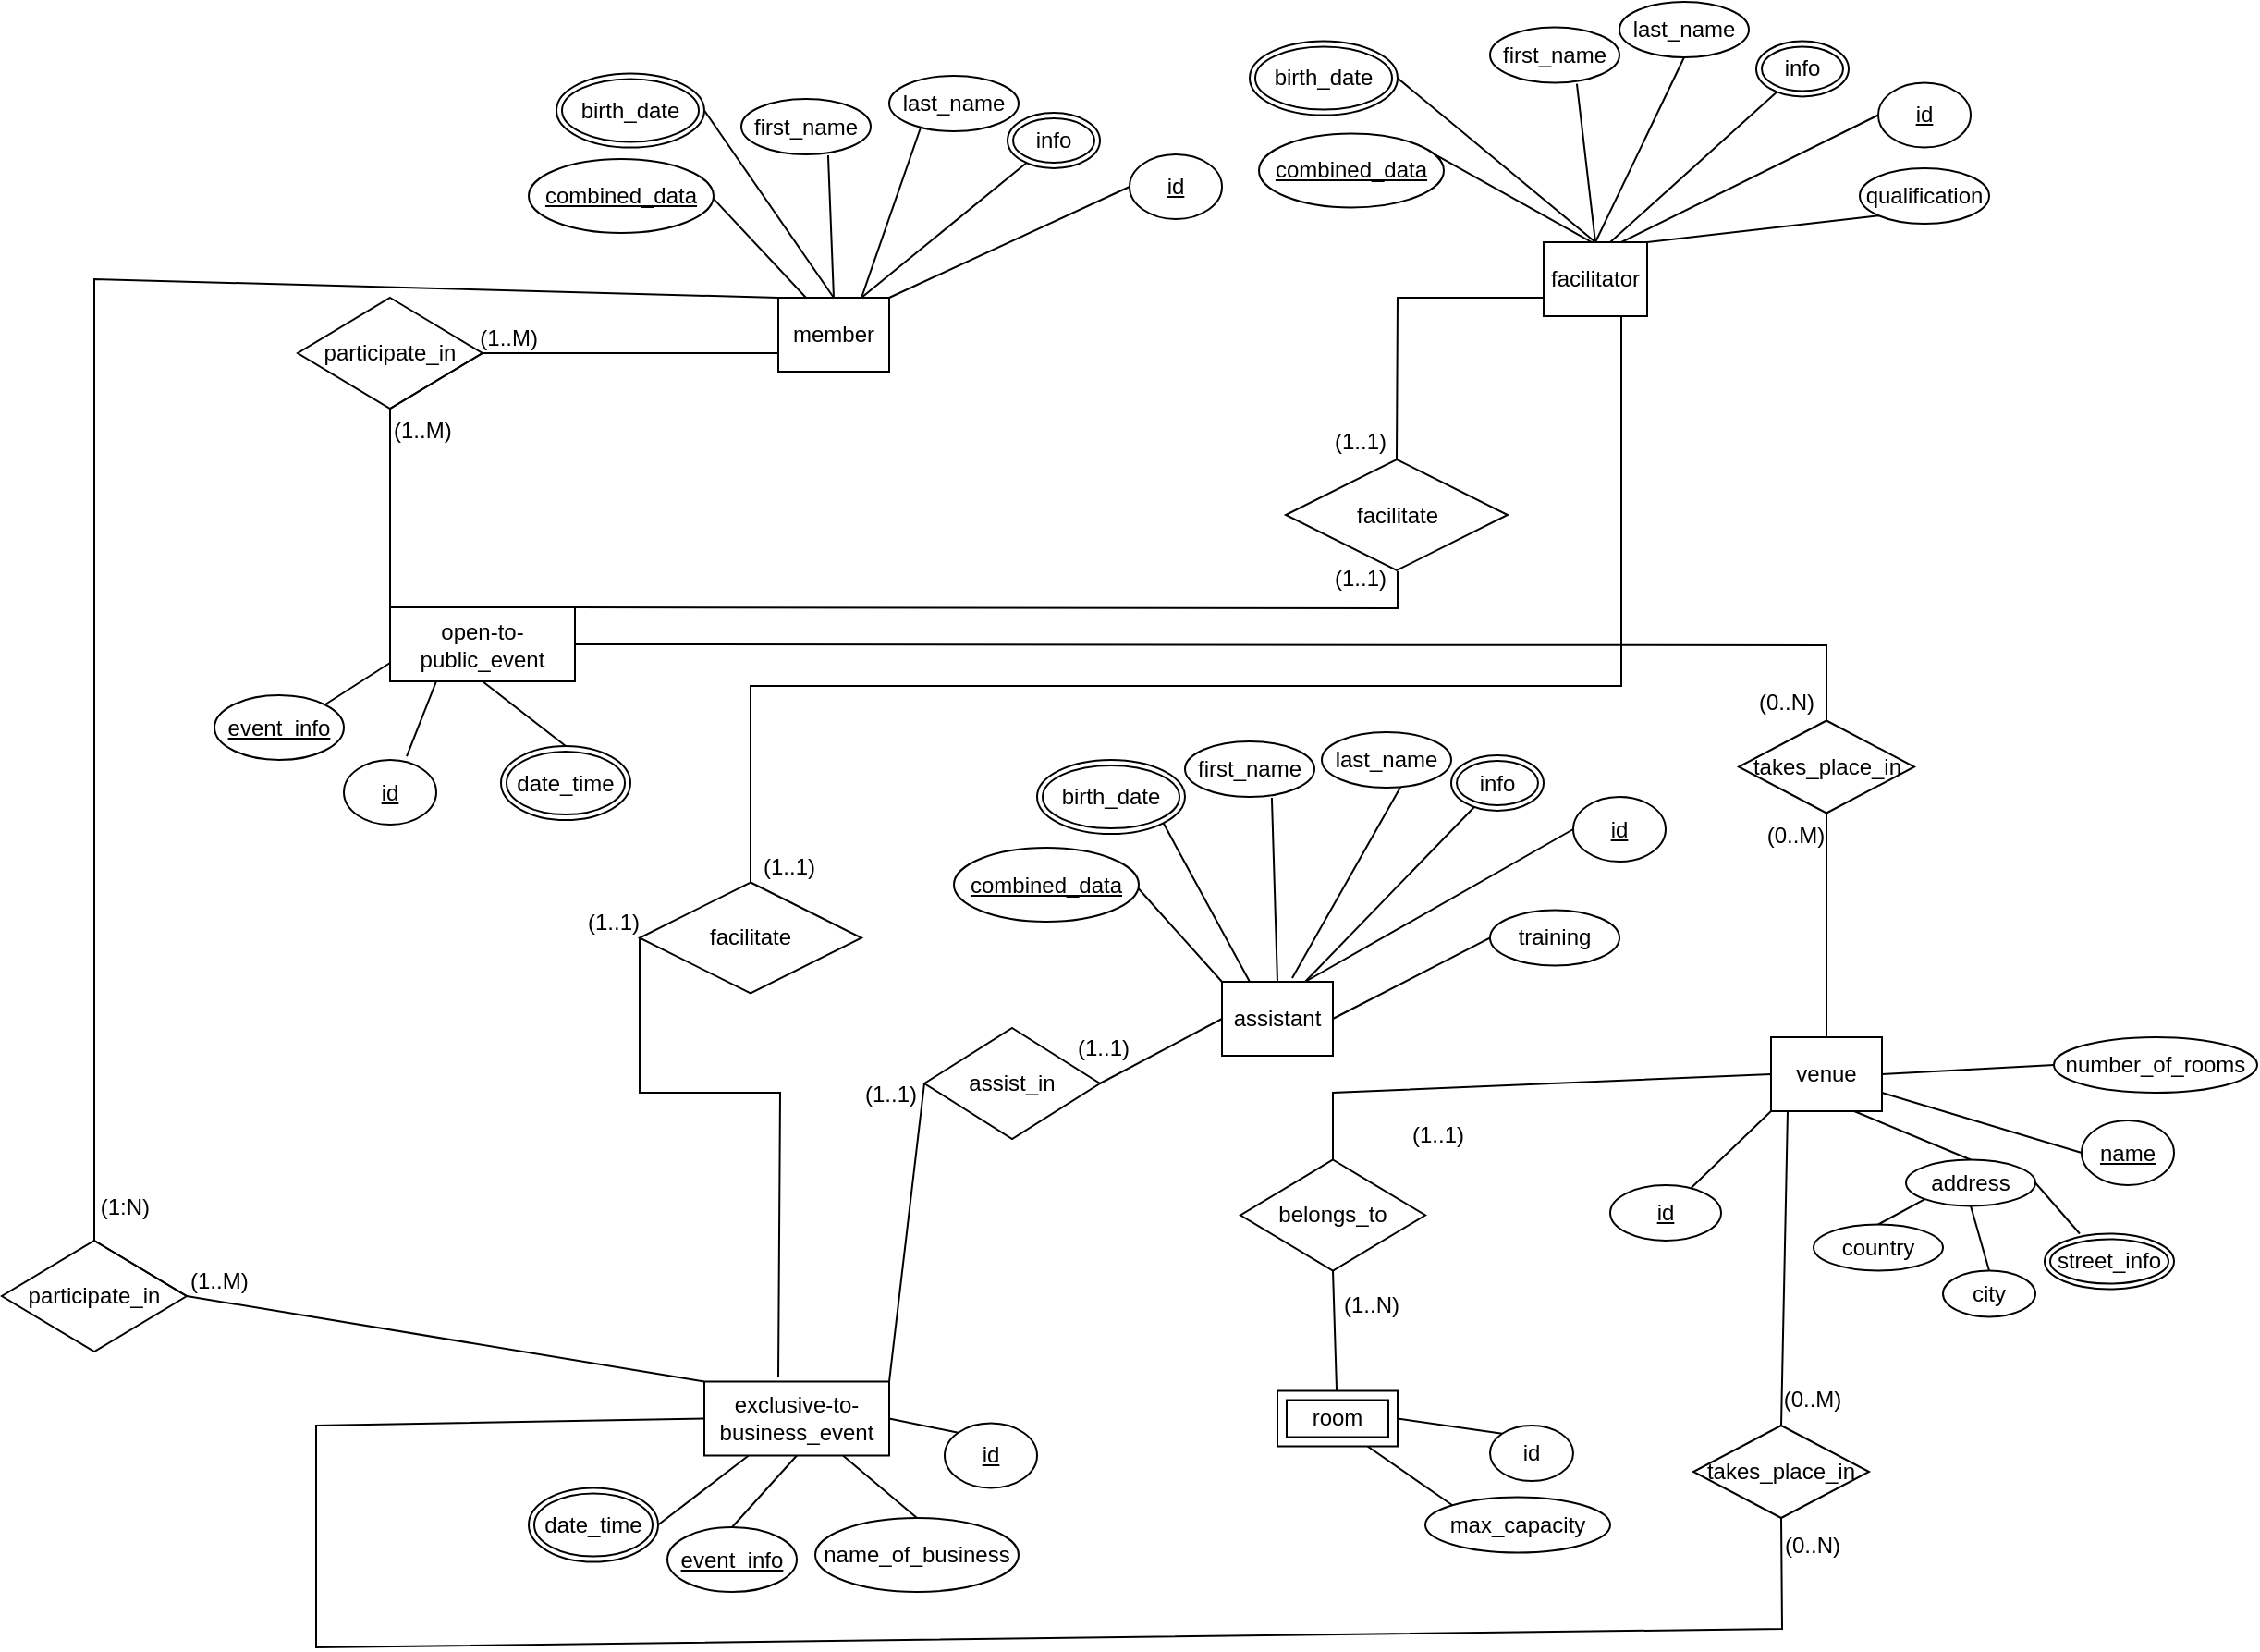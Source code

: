<mxfile version="12.7.9" type="device"><diagram id="C5RBs43oDa-KdzZeNtuy" name="Page-1"><mxGraphModel dx="1865" dy="575" grid="1" gridSize="10" guides="1" tooltips="1" connect="1" arrows="1" fold="1" page="1" pageScale="1" pageWidth="827" pageHeight="1169" math="0" shadow="0"><root><mxCell id="WIyWlLk6GJQsqaUBKTNV-0"/><mxCell id="WIyWlLk6GJQsqaUBKTNV-1" parent="WIyWlLk6GJQsqaUBKTNV-0"/><mxCell id="Q7v5BHjJCP1j2IBYjNhZ-86" value="assistant" style="rounded=0;whiteSpace=wrap;html=1;" parent="WIyWlLk6GJQsqaUBKTNV-1" vertex="1"><mxGeometry x="530" y="540" width="60" height="40" as="geometry"/></mxCell><mxCell id="Q7v5BHjJCP1j2IBYjNhZ-87" value="member" style="rounded=0;whiteSpace=wrap;html=1;" parent="WIyWlLk6GJQsqaUBKTNV-1" vertex="1"><mxGeometry x="290" y="170" width="60" height="40" as="geometry"/></mxCell><mxCell id="Q7v5BHjJCP1j2IBYjNhZ-91" value="facilitator" style="rounded=0;whiteSpace=wrap;html=1;" parent="WIyWlLk6GJQsqaUBKTNV-1" vertex="1"><mxGeometry x="704" y="140" width="56" height="40" as="geometry"/></mxCell><mxCell id="Q7v5BHjJCP1j2IBYjNhZ-94" value="first_name" style="ellipse;whiteSpace=wrap;html=1;" parent="WIyWlLk6GJQsqaUBKTNV-1" vertex="1"><mxGeometry x="270" y="62.5" width="70" height="30" as="geometry"/></mxCell><mxCell id="Q7v5BHjJCP1j2IBYjNhZ-95" value="last_name" style="ellipse;whiteSpace=wrap;html=1;" parent="WIyWlLk6GJQsqaUBKTNV-1" vertex="1"><mxGeometry x="350" y="50" width="70" height="30" as="geometry"/></mxCell><mxCell id="Q7v5BHjJCP1j2IBYjNhZ-96" value="" style="endArrow=none;html=1;exitX=0.671;exitY=1.017;exitDx=0;exitDy=0;exitPerimeter=0;entryX=0.5;entryY=0;entryDx=0;entryDy=0;" parent="WIyWlLk6GJQsqaUBKTNV-1" source="Q7v5BHjJCP1j2IBYjNhZ-94" target="Q7v5BHjJCP1j2IBYjNhZ-87" edge="1"><mxGeometry width="50" height="50" relative="1" as="geometry"><mxPoint x="460" y="30" as="sourcePoint"/><mxPoint x="320" y="160" as="targetPoint"/></mxGeometry></mxCell><mxCell id="Q7v5BHjJCP1j2IBYjNhZ-97" value="" style="endArrow=none;html=1;exitX=0.75;exitY=0;exitDx=0;exitDy=0;entryX=0.243;entryY=0.933;entryDx=0;entryDy=0;entryPerimeter=0;" parent="WIyWlLk6GJQsqaUBKTNV-1" source="Q7v5BHjJCP1j2IBYjNhZ-87" target="Q7v5BHjJCP1j2IBYjNhZ-95" edge="1"><mxGeometry width="50" height="50" relative="1" as="geometry"><mxPoint x="459" y="45" as="sourcePoint"/><mxPoint x="505" y="35" as="targetPoint"/></mxGeometry></mxCell><mxCell id="Q7v5BHjJCP1j2IBYjNhZ-98" value="" style="endArrow=none;html=1;exitX=0.75;exitY=0;exitDx=0;exitDy=0;" parent="WIyWlLk6GJQsqaUBKTNV-1" source="Q7v5BHjJCP1j2IBYjNhZ-87" target="Q7v5BHjJCP1j2IBYjNhZ-117" edge="1"><mxGeometry width="50" height="50" relative="1" as="geometry"><mxPoint x="459" y="60" as="sourcePoint"/><mxPoint x="537.322" y="84.393" as="targetPoint"/></mxGeometry></mxCell><mxCell id="Q7v5BHjJCP1j2IBYjNhZ-99" value="" style="endArrow=none;html=1;entryX=0;entryY=0.5;entryDx=0;entryDy=0;exitX=1;exitY=0;exitDx=0;exitDy=0;" parent="WIyWlLk6GJQsqaUBKTNV-1" source="Q7v5BHjJCP1j2IBYjNhZ-87" target="Q7v5BHjJCP1j2IBYjNhZ-115" edge="1"><mxGeometry width="50" height="50" relative="1" as="geometry"><mxPoint x="360" y="160" as="sourcePoint"/><mxPoint x="460" y="80" as="targetPoint"/><Array as="points"/></mxGeometry></mxCell><mxCell id="Q7v5BHjJCP1j2IBYjNhZ-100" value="" style="endArrow=none;html=1;exitX=0.25;exitY=0;exitDx=0;exitDy=0;entryX=1;entryY=0;entryDx=0;entryDy=0;" parent="WIyWlLk6GJQsqaUBKTNV-1" source="Q7v5BHjJCP1j2IBYjNhZ-87" target="Q7v5BHjJCP1j2IBYjNhZ-116" edge="1"><mxGeometry width="50" height="50" relative="1" as="geometry"><mxPoint x="406.5" y="60" as="sourcePoint"/><mxPoint x="320" y="86" as="targetPoint"/></mxGeometry></mxCell><mxCell id="Q7v5BHjJCP1j2IBYjNhZ-101" value="" style="endArrow=none;html=1;exitX=0.5;exitY=0;exitDx=0;exitDy=0;entryX=1;entryY=0.5;entryDx=0;entryDy=0;" parent="WIyWlLk6GJQsqaUBKTNV-1" source="Q7v5BHjJCP1j2IBYjNhZ-87" target="Q7v5BHjJCP1j2IBYjNhZ-149" edge="1"><mxGeometry width="50" height="50" relative="1" as="geometry"><mxPoint x="389" y="37.5" as="sourcePoint"/><mxPoint x="370" y="35" as="targetPoint"/></mxGeometry></mxCell><mxCell id="Q7v5BHjJCP1j2IBYjNhZ-102" value="qualification" style="ellipse;whiteSpace=wrap;html=1;" parent="WIyWlLk6GJQsqaUBKTNV-1" vertex="1"><mxGeometry x="875" y="100" width="70" height="30" as="geometry"/></mxCell><mxCell id="Q7v5BHjJCP1j2IBYjNhZ-103" value="" style="endArrow=none;html=1;exitX=0;exitY=1;exitDx=0;exitDy=0;entryX=1;entryY=0;entryDx=0;entryDy=0;" parent="WIyWlLk6GJQsqaUBKTNV-1" source="Q7v5BHjJCP1j2IBYjNhZ-102" target="Q7v5BHjJCP1j2IBYjNhZ-91" edge="1"><mxGeometry width="50" height="50" relative="1" as="geometry"><mxPoint x="580" y="240" as="sourcePoint"/><mxPoint x="534" y="210" as="targetPoint"/></mxGeometry></mxCell><mxCell id="Q7v5BHjJCP1j2IBYjNhZ-107" value="max_capacity" style="ellipse;whiteSpace=wrap;html=1;" parent="WIyWlLk6GJQsqaUBKTNV-1" vertex="1"><mxGeometry x="640" y="818.75" width="100" height="30" as="geometry"/></mxCell><mxCell id="Q7v5BHjJCP1j2IBYjNhZ-109" value="" style="endArrow=none;html=1;exitX=0;exitY=0;exitDx=0;exitDy=0;entryX=0.75;entryY=1;entryDx=0;entryDy=0;" parent="WIyWlLk6GJQsqaUBKTNV-1" source="Q7v5BHjJCP1j2IBYjNhZ-107" target="hY8jPEKzjwicTgiOp_6b-6" edge="1"><mxGeometry width="50" height="50" relative="1" as="geometry"><mxPoint x="676.75" y="744.36" as="sourcePoint"/><mxPoint x="615.5" y="781.25" as="targetPoint"/></mxGeometry></mxCell><mxCell id="Q7v5BHjJCP1j2IBYjNhZ-110" value="" style="endArrow=none;html=1;exitX=0;exitY=0;exitDx=0;exitDy=0;entryX=1;entryY=0.5;entryDx=0;entryDy=0;" parent="WIyWlLk6GJQsqaUBKTNV-1" source="hY8jPEKzjwicTgiOp_6b-1" target="hY8jPEKzjwicTgiOp_6b-6" edge="1"><mxGeometry width="50" height="50" relative="1" as="geometry"><mxPoint x="685" y="776.25" as="sourcePoint"/><mxPoint x="615.5" y="766.25" as="targetPoint"/></mxGeometry></mxCell><mxCell id="Q7v5BHjJCP1j2IBYjNhZ-111" value="number_of_rooms" style="ellipse;whiteSpace=wrap;html=1;" parent="WIyWlLk6GJQsqaUBKTNV-1" vertex="1"><mxGeometry x="980" y="570" width="110" height="30" as="geometry"/></mxCell><mxCell id="Q7v5BHjJCP1j2IBYjNhZ-112" value="" style="endArrow=none;html=1;exitX=1;exitY=0.5;exitDx=0;exitDy=0;" parent="WIyWlLk6GJQsqaUBKTNV-1" source="hY8jPEKzjwicTgiOp_6b-7" edge="1"><mxGeometry width="50" height="50" relative="1" as="geometry"><mxPoint x="890" y="595" as="sourcePoint"/><mxPoint x="980" y="585" as="targetPoint"/></mxGeometry></mxCell><mxCell id="Q7v5BHjJCP1j2IBYjNhZ-115" value="id" style="ellipse;whiteSpace=wrap;html=1;align=center;fontStyle=4;" parent="WIyWlLk6GJQsqaUBKTNV-1" vertex="1"><mxGeometry x="480" y="92.5" width="50" height="35" as="geometry"/></mxCell><mxCell id="Q7v5BHjJCP1j2IBYjNhZ-116" value="combined_data" style="ellipse;whiteSpace=wrap;html=1;align=center;fontStyle=4;" parent="WIyWlLk6GJQsqaUBKTNV-1" vertex="1"><mxGeometry x="155" y="95" width="100" height="40" as="geometry"/></mxCell><mxCell id="Q7v5BHjJCP1j2IBYjNhZ-117" value="info" style="ellipse;shape=doubleEllipse;margin=3;whiteSpace=wrap;html=1;align=center;" parent="WIyWlLk6GJQsqaUBKTNV-1" vertex="1"><mxGeometry x="414" y="70" width="50" height="30" as="geometry"/></mxCell><mxCell id="Q7v5BHjJCP1j2IBYjNhZ-119" value="address" style="ellipse;whiteSpace=wrap;html=1;align=center;" parent="WIyWlLk6GJQsqaUBKTNV-1" vertex="1"><mxGeometry x="900" y="636.25" width="70" height="25" as="geometry"/></mxCell><mxCell id="Q7v5BHjJCP1j2IBYjNhZ-120" value="" style="endArrow=none;html=1;entryX=0.5;entryY=0;entryDx=0;entryDy=0;exitX=0.75;exitY=1;exitDx=0;exitDy=0;" parent="WIyWlLk6GJQsqaUBKTNV-1" source="hY8jPEKzjwicTgiOp_6b-7" target="Q7v5BHjJCP1j2IBYjNhZ-119" edge="1"><mxGeometry width="50" height="50" relative="1" as="geometry"><mxPoint x="850" y="617" as="sourcePoint"/><mxPoint x="788.891" y="650.643" as="targetPoint"/></mxGeometry></mxCell><mxCell id="Q7v5BHjJCP1j2IBYjNhZ-121" value="city" style="ellipse;whiteSpace=wrap;html=1;align=center;" parent="WIyWlLk6GJQsqaUBKTNV-1" vertex="1"><mxGeometry x="920" y="696.25" width="50" height="25" as="geometry"/></mxCell><mxCell id="Q7v5BHjJCP1j2IBYjNhZ-122" value="country" style="ellipse;whiteSpace=wrap;html=1;align=center;" parent="WIyWlLk6GJQsqaUBKTNV-1" vertex="1"><mxGeometry x="850" y="671.25" width="70" height="25" as="geometry"/></mxCell><mxCell id="Q7v5BHjJCP1j2IBYjNhZ-123" value="street_info" style="ellipse;shape=doubleEllipse;margin=3;whiteSpace=wrap;html=1;align=center;" parent="WIyWlLk6GJQsqaUBKTNV-1" vertex="1"><mxGeometry x="975" y="676.25" width="70" height="30" as="geometry"/></mxCell><mxCell id="Q7v5BHjJCP1j2IBYjNhZ-124" value="" style="endArrow=none;html=1;entryX=0.5;entryY=0;entryDx=0;entryDy=0;exitX=0;exitY=1;exitDx=0;exitDy=0;" parent="WIyWlLk6GJQsqaUBKTNV-1" source="Q7v5BHjJCP1j2IBYjNhZ-119" target="Q7v5BHjJCP1j2IBYjNhZ-122" edge="1"><mxGeometry width="50" height="50" relative="1" as="geometry"><mxPoint x="940" y="618.25" as="sourcePoint"/><mxPoint x="945" y="646.25" as="targetPoint"/></mxGeometry></mxCell><mxCell id="Q7v5BHjJCP1j2IBYjNhZ-125" value="" style="endArrow=none;html=1;entryX=0.5;entryY=1;entryDx=0;entryDy=0;exitX=0.5;exitY=0;exitDx=0;exitDy=0;" parent="WIyWlLk6GJQsqaUBKTNV-1" source="Q7v5BHjJCP1j2IBYjNhZ-121" target="Q7v5BHjJCP1j2IBYjNhZ-119" edge="1"><mxGeometry width="50" height="50" relative="1" as="geometry"><mxPoint x="950" y="628.25" as="sourcePoint"/><mxPoint x="955" y="656.25" as="targetPoint"/></mxGeometry></mxCell><mxCell id="Q7v5BHjJCP1j2IBYjNhZ-126" value="" style="endArrow=none;html=1;entryX=0.271;entryY=0;entryDx=0;entryDy=0;exitX=1;exitY=0.5;exitDx=0;exitDy=0;entryPerimeter=0;" parent="WIyWlLk6GJQsqaUBKTNV-1" source="Q7v5BHjJCP1j2IBYjNhZ-119" target="Q7v5BHjJCP1j2IBYjNhZ-123" edge="1"><mxGeometry width="50" height="50" relative="1" as="geometry"><mxPoint x="960" y="638.25" as="sourcePoint"/><mxPoint x="965" y="666.25" as="targetPoint"/></mxGeometry></mxCell><mxCell id="Q7v5BHjJCP1j2IBYjNhZ-127" value="facilitate" style="shape=rhombus;perimeter=rhombusPerimeter;whiteSpace=wrap;html=1;align=center;" parent="WIyWlLk6GJQsqaUBKTNV-1" vertex="1"><mxGeometry x="564.5" y="257.5" width="120" height="60" as="geometry"/></mxCell><mxCell id="Q7v5BHjJCP1j2IBYjNhZ-128" value="participate_in" style="shape=rhombus;perimeter=rhombusPerimeter;whiteSpace=wrap;html=1;align=center;" parent="WIyWlLk6GJQsqaUBKTNV-1" vertex="1"><mxGeometry x="30" y="170" width="100" height="60" as="geometry"/></mxCell><mxCell id="Q7v5BHjJCP1j2IBYjNhZ-129" value="belongs_to" style="shape=rhombus;perimeter=rhombusPerimeter;whiteSpace=wrap;html=1;align=center;" parent="WIyWlLk6GJQsqaUBKTNV-1" vertex="1"><mxGeometry x="540" y="636.25" width="100" height="60" as="geometry"/></mxCell><mxCell id="Q7v5BHjJCP1j2IBYjNhZ-130" value="assist_in" style="shape=rhombus;perimeter=rhombusPerimeter;whiteSpace=wrap;html=1;align=center;" parent="WIyWlLk6GJQsqaUBKTNV-1" vertex="1"><mxGeometry x="369" y="565" width="95" height="60" as="geometry"/></mxCell><mxCell id="Q7v5BHjJCP1j2IBYjNhZ-131" value="&lt;span lang=&quot;EN-GB&quot;&gt;exclusive-to-business_event &lt;/span&gt;" style="whiteSpace=wrap;html=1;align=center;" parent="WIyWlLk6GJQsqaUBKTNV-1" vertex="1"><mxGeometry x="250" y="756.25" width="100" height="40" as="geometry"/></mxCell><mxCell id="Q7v5BHjJCP1j2IBYjNhZ-132" value="&lt;span lang=&quot;EN-GB&quot;&gt;open-to-public&lt;/span&gt;_event" style="whiteSpace=wrap;html=1;align=center;" parent="WIyWlLk6GJQsqaUBKTNV-1" vertex="1"><mxGeometry x="80" y="337.5" width="100" height="40" as="geometry"/></mxCell><mxCell id="Q7v5BHjJCP1j2IBYjNhZ-145" value="name_of_business" style="ellipse;whiteSpace=wrap;html=1;align=center;" parent="WIyWlLk6GJQsqaUBKTNV-1" vertex="1"><mxGeometry x="310" y="830" width="110" height="40" as="geometry"/></mxCell><mxCell id="Q7v5BHjJCP1j2IBYjNhZ-146" value="" style="endArrow=none;html=1;exitX=0.75;exitY=1;exitDx=0;exitDy=0;entryX=0.5;entryY=0;entryDx=0;entryDy=0;" parent="WIyWlLk6GJQsqaUBKTNV-1" source="Q7v5BHjJCP1j2IBYjNhZ-131" target="Q7v5BHjJCP1j2IBYjNhZ-145" edge="1"><mxGeometry width="50" height="50" relative="1" as="geometry"><mxPoint x="205" y="380" as="sourcePoint"/><mxPoint x="302.932" y="362.806" as="targetPoint"/></mxGeometry></mxCell><mxCell id="Q7v5BHjJCP1j2IBYjNhZ-149" value="birth_date" style="ellipse;shape=doubleEllipse;margin=3;whiteSpace=wrap;html=1;align=center;" parent="WIyWlLk6GJQsqaUBKTNV-1" vertex="1"><mxGeometry x="170" y="48.75" width="80" height="40" as="geometry"/></mxCell><mxCell id="Q7v5BHjJCP1j2IBYjNhZ-153" value="takes_place_in" style="shape=rhombus;perimeter=rhombusPerimeter;whiteSpace=wrap;html=1;align=center;" parent="WIyWlLk6GJQsqaUBKTNV-1" vertex="1"><mxGeometry x="809.5" y="398.75" width="95" height="50" as="geometry"/></mxCell><mxCell id="Q7v5BHjJCP1j2IBYjNhZ-166" value="" style="endArrow=none;html=1;rounded=0;exitX=0;exitY=0;exitDx=0;exitDy=0;entryX=0;entryY=0.75;entryDx=0;entryDy=0;" parent="WIyWlLk6GJQsqaUBKTNV-1" source="Q7v5BHjJCP1j2IBYjNhZ-132" target="Q7v5BHjJCP1j2IBYjNhZ-87" edge="1"><mxGeometry relative="1" as="geometry"><mxPoint x="220" y="230" as="sourcePoint"/><mxPoint x="490" y="220" as="targetPoint"/><Array as="points"><mxPoint x="80" y="230"/><mxPoint x="130" y="200"/></Array></mxGeometry></mxCell><mxCell id="Q7v5BHjJCP1j2IBYjNhZ-167" value="(1..M)" style="resizable=0;html=1;align=left;verticalAlign=bottom;" parent="Q7v5BHjJCP1j2IBYjNhZ-166" connectable="0" vertex="1"><mxGeometry x="-1" relative="1" as="geometry"><mxPoint y="-87.5" as="offset"/></mxGeometry></mxCell><mxCell id="Q7v5BHjJCP1j2IBYjNhZ-168" value="(1..M)" style="resizable=0;html=1;align=right;verticalAlign=bottom;" parent="Q7v5BHjJCP1j2IBYjNhZ-166" connectable="0" vertex="1"><mxGeometry x="1" relative="1" as="geometry"><mxPoint x="-130.19" as="offset"/></mxGeometry></mxCell><mxCell id="Q7v5BHjJCP1j2IBYjNhZ-169" value="first_name" style="ellipse;whiteSpace=wrap;html=1;" parent="WIyWlLk6GJQsqaUBKTNV-1" vertex="1"><mxGeometry x="675" y="23.75" width="70" height="30" as="geometry"/></mxCell><mxCell id="Q7v5BHjJCP1j2IBYjNhZ-170" value="" style="endArrow=none;html=1;exitX=0.671;exitY=1.017;exitDx=0;exitDy=0;exitPerimeter=0;entryX=0.5;entryY=0;entryDx=0;entryDy=0;" parent="WIyWlLk6GJQsqaUBKTNV-1" source="Q7v5BHjJCP1j2IBYjNhZ-169" target="Q7v5BHjJCP1j2IBYjNhZ-91" edge="1"><mxGeometry width="50" height="50" relative="1" as="geometry"><mxPoint x="865" y="-8.75" as="sourcePoint"/><mxPoint x="725" y="131.25" as="targetPoint"/></mxGeometry></mxCell><mxCell id="Q7v5BHjJCP1j2IBYjNhZ-171" value="" style="endArrow=none;html=1;entryX=0.5;entryY=1;entryDx=0;entryDy=0;" parent="WIyWlLk6GJQsqaUBKTNV-1" target="Q7v5BHjJCP1j2IBYjNhZ-180" edge="1"><mxGeometry width="50" height="50" relative="1" as="geometry"><mxPoint x="732" y="140" as="sourcePoint"/><mxPoint x="772.01" y="39.24" as="targetPoint"/></mxGeometry></mxCell><mxCell id="Q7v5BHjJCP1j2IBYjNhZ-172" value="" style="endArrow=none;html=1;" parent="WIyWlLk6GJQsqaUBKTNV-1" target="Q7v5BHjJCP1j2IBYjNhZ-178" edge="1"><mxGeometry width="50" height="50" relative="1" as="geometry"><mxPoint x="740" y="140" as="sourcePoint"/><mxPoint x="942.322" y="45.643" as="targetPoint"/></mxGeometry></mxCell><mxCell id="Q7v5BHjJCP1j2IBYjNhZ-173" value="" style="endArrow=none;html=1;entryX=0;entryY=0.5;entryDx=0;entryDy=0;exitX=0.75;exitY=0;exitDx=0;exitDy=0;" parent="WIyWlLk6GJQsqaUBKTNV-1" source="Q7v5BHjJCP1j2IBYjNhZ-91" target="Q7v5BHjJCP1j2IBYjNhZ-176" edge="1"><mxGeometry width="50" height="50" relative="1" as="geometry"><mxPoint x="755" y="131.25" as="sourcePoint"/><mxPoint x="865" y="41.25" as="targetPoint"/><Array as="points"/></mxGeometry></mxCell><mxCell id="Q7v5BHjJCP1j2IBYjNhZ-174" value="" style="endArrow=none;html=1;entryX=1;entryY=0;entryDx=0;entryDy=0;" parent="WIyWlLk6GJQsqaUBKTNV-1" target="Q7v5BHjJCP1j2IBYjNhZ-177" edge="1"><mxGeometry width="50" height="50" relative="1" as="geometry"><mxPoint x="730" y="140" as="sourcePoint"/><mxPoint x="725" y="47.25" as="targetPoint"/></mxGeometry></mxCell><mxCell id="Q7v5BHjJCP1j2IBYjNhZ-175" value="" style="endArrow=none;html=1;entryX=1;entryY=0.5;entryDx=0;entryDy=0;exitX=0.5;exitY=0;exitDx=0;exitDy=0;" parent="WIyWlLk6GJQsqaUBKTNV-1" source="Q7v5BHjJCP1j2IBYjNhZ-91" target="Q7v5BHjJCP1j2IBYjNhZ-179" edge="1"><mxGeometry width="50" height="50" relative="1" as="geometry"><mxPoint x="725" y="130" as="sourcePoint"/><mxPoint x="775" y="-3.75" as="targetPoint"/></mxGeometry></mxCell><mxCell id="Q7v5BHjJCP1j2IBYjNhZ-176" value="id" style="ellipse;whiteSpace=wrap;html=1;align=center;fontStyle=4;" parent="WIyWlLk6GJQsqaUBKTNV-1" vertex="1"><mxGeometry x="885" y="53.75" width="50" height="35" as="geometry"/></mxCell><mxCell id="Q7v5BHjJCP1j2IBYjNhZ-177" value="combined_data" style="ellipse;whiteSpace=wrap;html=1;align=center;fontStyle=4;" parent="WIyWlLk6GJQsqaUBKTNV-1" vertex="1"><mxGeometry x="550" y="81.25" width="100" height="40" as="geometry"/></mxCell><mxCell id="Q7v5BHjJCP1j2IBYjNhZ-178" value="info" style="ellipse;shape=doubleEllipse;margin=3;whiteSpace=wrap;html=1;align=center;" parent="WIyWlLk6GJQsqaUBKTNV-1" vertex="1"><mxGeometry x="819" y="31.25" width="50" height="30" as="geometry"/></mxCell><mxCell id="Q7v5BHjJCP1j2IBYjNhZ-179" value="birth_date" style="ellipse;shape=doubleEllipse;margin=3;whiteSpace=wrap;html=1;align=center;" parent="WIyWlLk6GJQsqaUBKTNV-1" vertex="1"><mxGeometry x="545" y="31.25" width="80" height="40" as="geometry"/></mxCell><mxCell id="Q7v5BHjJCP1j2IBYjNhZ-180" value="last_name" style="ellipse;whiteSpace=wrap;html=1;" parent="WIyWlLk6GJQsqaUBKTNV-1" vertex="1"><mxGeometry x="745" y="10" width="70" height="30" as="geometry"/></mxCell><mxCell id="Q7v5BHjJCP1j2IBYjNhZ-183" value="" style="endArrow=none;html=1;rounded=0;entryX=1;entryY=0.5;entryDx=0;entryDy=0;exitX=0;exitY=0.5;exitDx=0;exitDy=0;" parent="WIyWlLk6GJQsqaUBKTNV-1" source="Q7v5BHjJCP1j2IBYjNhZ-86" target="Q7v5BHjJCP1j2IBYjNhZ-130" edge="1"><mxGeometry relative="1" as="geometry"><mxPoint x="470" y="540" as="sourcePoint"/><mxPoint x="490" y="440" as="targetPoint"/></mxGeometry></mxCell><mxCell id="Q7v5BHjJCP1j2IBYjNhZ-184" value="(1..1)" style="resizable=0;html=1;align=right;verticalAlign=bottom;" parent="Q7v5BHjJCP1j2IBYjNhZ-183" connectable="0" vertex="1"><mxGeometry x="1" relative="1" as="geometry"><mxPoint x="16.26" y="-10.14" as="offset"/></mxGeometry></mxCell><mxCell id="Q7v5BHjJCP1j2IBYjNhZ-185" value="" style="endArrow=none;html=1;rounded=0;entryX=0;entryY=0.5;entryDx=0;entryDy=0;exitX=1;exitY=0;exitDx=0;exitDy=0;" parent="WIyWlLk6GJQsqaUBKTNV-1" source="Q7v5BHjJCP1j2IBYjNhZ-131" target="Q7v5BHjJCP1j2IBYjNhZ-130" edge="1"><mxGeometry relative="1" as="geometry"><mxPoint x="350" y="750" as="sourcePoint"/><mxPoint x="414" y="625" as="targetPoint"/></mxGeometry></mxCell><mxCell id="Q7v5BHjJCP1j2IBYjNhZ-186" value="(1..1)" style="resizable=0;html=1;align=right;verticalAlign=bottom;" parent="Q7v5BHjJCP1j2IBYjNhZ-185" connectable="0" vertex="1"><mxGeometry x="1" relative="1" as="geometry"><mxPoint x="-3.96" y="14.64" as="offset"/></mxGeometry></mxCell><mxCell id="Q7v5BHjJCP1j2IBYjNhZ-188" value="" style="endArrow=none;html=1;rounded=0;exitX=1;exitY=0;exitDx=0;exitDy=0;" parent="WIyWlLk6GJQsqaUBKTNV-1" source="Q7v5BHjJCP1j2IBYjNhZ-132" edge="1"><mxGeometry relative="1" as="geometry"><mxPoint x="180" y="335" as="sourcePoint"/><mxPoint x="625" y="318" as="targetPoint"/><Array as="points"><mxPoint x="625" y="338"/></Array></mxGeometry></mxCell><mxCell id="Q7v5BHjJCP1j2IBYjNhZ-189" value="(1..1)" style="resizable=0;html=1;align=right;verticalAlign=bottom;" parent="Q7v5BHjJCP1j2IBYjNhZ-188" connectable="0" vertex="1"><mxGeometry x="1" relative="1" as="geometry"><mxPoint x="-6" y="12" as="offset"/></mxGeometry></mxCell><mxCell id="Q7v5BHjJCP1j2IBYjNhZ-190" value="" style="endArrow=none;html=1;rounded=0;exitX=0;exitY=0.75;exitDx=0;exitDy=0;entryX=0.5;entryY=0;entryDx=0;entryDy=0;" parent="WIyWlLk6GJQsqaUBKTNV-1" source="Q7v5BHjJCP1j2IBYjNhZ-91" target="Q7v5BHjJCP1j2IBYjNhZ-127" edge="1"><mxGeometry relative="1" as="geometry"><mxPoint x="732" y="330" as="sourcePoint"/><mxPoint x="640" y="250" as="targetPoint"/><Array as="points"><mxPoint x="625" y="170"/></Array></mxGeometry></mxCell><mxCell id="Q7v5BHjJCP1j2IBYjNhZ-191" value="(1..1)" style="resizable=0;html=1;align=right;verticalAlign=bottom;" parent="Q7v5BHjJCP1j2IBYjNhZ-190" connectable="0" vertex="1"><mxGeometry x="1" relative="1" as="geometry"><mxPoint x="-5.5" y="-0.5" as="offset"/></mxGeometry></mxCell><mxCell id="Q7v5BHjJCP1j2IBYjNhZ-201" value="first_name" style="ellipse;whiteSpace=wrap;html=1;" parent="WIyWlLk6GJQsqaUBKTNV-1" vertex="1"><mxGeometry x="510" y="410" width="70" height="30" as="geometry"/></mxCell><mxCell id="Q7v5BHjJCP1j2IBYjNhZ-202" value="" style="endArrow=none;html=1;exitX=0.671;exitY=1.017;exitDx=0;exitDy=0;exitPerimeter=0;entryX=0.5;entryY=0;entryDx=0;entryDy=0;" parent="WIyWlLk6GJQsqaUBKTNV-1" source="Q7v5BHjJCP1j2IBYjNhZ-201" target="Q7v5BHjJCP1j2IBYjNhZ-86" edge="1"><mxGeometry width="50" height="50" relative="1" as="geometry"><mxPoint x="700" y="377.5" as="sourcePoint"/><mxPoint x="567" y="526.25" as="targetPoint"/></mxGeometry></mxCell><mxCell id="Q7v5BHjJCP1j2IBYjNhZ-203" value="" style="endArrow=none;html=1;entryX=0.614;entryY=0.967;entryDx=0;entryDy=0;entryPerimeter=0;exitX=0.633;exitY=-0.05;exitDx=0;exitDy=0;exitPerimeter=0;" parent="WIyWlLk6GJQsqaUBKTNV-1" source="Q7v5BHjJCP1j2IBYjNhZ-86" target="Q7v5BHjJCP1j2IBYjNhZ-212" edge="1"><mxGeometry width="50" height="50" relative="1" as="geometry"><mxPoint x="567" y="526.25" as="sourcePoint"/><mxPoint x="615" y="426.25" as="targetPoint"/></mxGeometry></mxCell><mxCell id="Q7v5BHjJCP1j2IBYjNhZ-204" value="" style="endArrow=none;html=1;exitX=0.75;exitY=0;exitDx=0;exitDy=0;" parent="WIyWlLk6GJQsqaUBKTNV-1" source="Q7v5BHjJCP1j2IBYjNhZ-86" target="Q7v5BHjJCP1j2IBYjNhZ-210" edge="1"><mxGeometry width="50" height="50" relative="1" as="geometry"><mxPoint x="575" y="526.25" as="sourcePoint"/><mxPoint x="777.322" y="431.893" as="targetPoint"/></mxGeometry></mxCell><mxCell id="Q7v5BHjJCP1j2IBYjNhZ-205" value="" style="endArrow=none;html=1;entryX=0;entryY=0.5;entryDx=0;entryDy=0;exitX=0.75;exitY=0;exitDx=0;exitDy=0;" parent="WIyWlLk6GJQsqaUBKTNV-1" source="Q7v5BHjJCP1j2IBYjNhZ-86" target="Q7v5BHjJCP1j2IBYjNhZ-208" edge="1"><mxGeometry width="50" height="50" relative="1" as="geometry"><mxPoint x="581" y="526.25" as="sourcePoint"/><mxPoint x="700" y="427.5" as="targetPoint"/><Array as="points"/></mxGeometry></mxCell><mxCell id="Q7v5BHjJCP1j2IBYjNhZ-206" value="" style="endArrow=none;html=1;entryX=1;entryY=0;entryDx=0;entryDy=0;exitX=0;exitY=0;exitDx=0;exitDy=0;" parent="WIyWlLk6GJQsqaUBKTNV-1" source="Q7v5BHjJCP1j2IBYjNhZ-86" target="Q7v5BHjJCP1j2IBYjNhZ-209" edge="1"><mxGeometry width="50" height="50" relative="1" as="geometry"><mxPoint x="565" y="526.25" as="sourcePoint"/><mxPoint x="560" y="433.5" as="targetPoint"/></mxGeometry></mxCell><mxCell id="Q7v5BHjJCP1j2IBYjNhZ-207" value="" style="endArrow=none;html=1;entryX=1;entryY=1;entryDx=0;entryDy=0;exitX=0.25;exitY=0;exitDx=0;exitDy=0;" parent="WIyWlLk6GJQsqaUBKTNV-1" source="Q7v5BHjJCP1j2IBYjNhZ-86" target="Q7v5BHjJCP1j2IBYjNhZ-211" edge="1"><mxGeometry width="50" height="50" relative="1" as="geometry"><mxPoint x="567" y="526.25" as="sourcePoint"/><mxPoint x="460" y="437.5" as="targetPoint"/></mxGeometry></mxCell><mxCell id="Q7v5BHjJCP1j2IBYjNhZ-208" value="id" style="ellipse;whiteSpace=wrap;html=1;align=center;fontStyle=4;" parent="WIyWlLk6GJQsqaUBKTNV-1" vertex="1"><mxGeometry x="720" y="440" width="50" height="35" as="geometry"/></mxCell><mxCell id="Q7v5BHjJCP1j2IBYjNhZ-209" value="combined_data" style="ellipse;whiteSpace=wrap;html=1;align=center;fontStyle=4;" parent="WIyWlLk6GJQsqaUBKTNV-1" vertex="1"><mxGeometry x="385" y="467.5" width="100" height="40" as="geometry"/></mxCell><mxCell id="Q7v5BHjJCP1j2IBYjNhZ-210" value="info" style="ellipse;shape=doubleEllipse;margin=3;whiteSpace=wrap;html=1;align=center;" parent="WIyWlLk6GJQsqaUBKTNV-1" vertex="1"><mxGeometry x="654" y="417.5" width="50" height="30" as="geometry"/></mxCell><mxCell id="Q7v5BHjJCP1j2IBYjNhZ-211" value="birth_date" style="ellipse;shape=doubleEllipse;margin=3;whiteSpace=wrap;html=1;align=center;" parent="WIyWlLk6GJQsqaUBKTNV-1" vertex="1"><mxGeometry x="430" y="420" width="80" height="40" as="geometry"/></mxCell><mxCell id="Q7v5BHjJCP1j2IBYjNhZ-212" value="last_name" style="ellipse;whiteSpace=wrap;html=1;" parent="WIyWlLk6GJQsqaUBKTNV-1" vertex="1"><mxGeometry x="584" y="405" width="70" height="30" as="geometry"/></mxCell><mxCell id="Q7v5BHjJCP1j2IBYjNhZ-220" value="" style="endArrow=none;html=1;rounded=0;entryX=0;entryY=0.5;entryDx=0;entryDy=0;exitX=0.5;exitY=0;exitDx=0;exitDy=0;" parent="WIyWlLk6GJQsqaUBKTNV-1" source="Q7v5BHjJCP1j2IBYjNhZ-129" target="hY8jPEKzjwicTgiOp_6b-7" edge="1"><mxGeometry relative="1" as="geometry"><mxPoint x="450" y="620" as="sourcePoint"/><mxPoint x="790" y="595" as="targetPoint"/><Array as="points"><mxPoint x="590" y="600"/></Array></mxGeometry></mxCell><mxCell id="Q7v5BHjJCP1j2IBYjNhZ-221" value="(1..1)" style="resizable=0;html=1;align=right;verticalAlign=bottom;" parent="Q7v5BHjJCP1j2IBYjNhZ-220" connectable="0" vertex="1"><mxGeometry x="1" relative="1" as="geometry"><mxPoint x="-165.19" y="41.24" as="offset"/></mxGeometry></mxCell><mxCell id="Q7v5BHjJCP1j2IBYjNhZ-222" value="" style="endArrow=none;html=1;rounded=0;exitX=0.5;exitY=1;exitDx=0;exitDy=0;" parent="WIyWlLk6GJQsqaUBKTNV-1" source="Q7v5BHjJCP1j2IBYjNhZ-129" target="hY8jPEKzjwicTgiOp_6b-6" edge="1"><mxGeometry relative="1" as="geometry"><mxPoint x="450" y="620" as="sourcePoint"/><mxPoint x="590" y="758.75" as="targetPoint"/></mxGeometry></mxCell><mxCell id="Q7v5BHjJCP1j2IBYjNhZ-223" value="(1..N)" style="resizable=0;html=1;align=right;verticalAlign=bottom;" parent="Q7v5BHjJCP1j2IBYjNhZ-222" connectable="0" vertex="1"><mxGeometry x="1" relative="1" as="geometry"><mxPoint x="34.5" y="-38" as="offset"/></mxGeometry></mxCell><mxCell id="Q7v5BHjJCP1j2IBYjNhZ-225" value="id" style="ellipse;whiteSpace=wrap;html=1;align=center;fontStyle=4;" parent="WIyWlLk6GJQsqaUBKTNV-1" vertex="1"><mxGeometry x="55" y="420" width="50" height="35" as="geometry"/></mxCell><mxCell id="Q7v5BHjJCP1j2IBYjNhZ-226" value="date_time" style="ellipse;shape=doubleEllipse;margin=3;whiteSpace=wrap;html=1;align=center;" parent="WIyWlLk6GJQsqaUBKTNV-1" vertex="1"><mxGeometry x="140" y="412.5" width="70" height="40" as="geometry"/></mxCell><mxCell id="Q7v5BHjJCP1j2IBYjNhZ-237" value="id" style="ellipse;whiteSpace=wrap;html=1;align=center;fontStyle=4;" parent="WIyWlLk6GJQsqaUBKTNV-1" vertex="1"><mxGeometry x="380" y="778.75" width="50" height="35" as="geometry"/></mxCell><mxCell id="Q7v5BHjJCP1j2IBYjNhZ-243" value="" style="endArrow=none;html=1;rounded=0;exitX=0;exitY=0;exitDx=0;exitDy=0;entryX=1;entryY=0.5;entryDx=0;entryDy=0;" parent="WIyWlLk6GJQsqaUBKTNV-1" source="Q7v5BHjJCP1j2IBYjNhZ-237" target="Q7v5BHjJCP1j2IBYjNhZ-131" edge="1"><mxGeometry relative="1" as="geometry"><mxPoint x="400" y="570" as="sourcePoint"/><mxPoint x="330" y="750" as="targetPoint"/></mxGeometry></mxCell><mxCell id="Q7v5BHjJCP1j2IBYjNhZ-249" value="date_time" style="ellipse;shape=doubleEllipse;margin=3;whiteSpace=wrap;html=1;align=center;" parent="WIyWlLk6GJQsqaUBKTNV-1" vertex="1"><mxGeometry x="155" y="813.75" width="70" height="40" as="geometry"/></mxCell><mxCell id="Q7v5BHjJCP1j2IBYjNhZ-252" value="" style="endArrow=none;html=1;rounded=0;exitX=1;exitY=0.5;exitDx=0;exitDy=0;" parent="WIyWlLk6GJQsqaUBKTNV-1" source="Q7v5BHjJCP1j2IBYjNhZ-249" target="Q7v5BHjJCP1j2IBYjNhZ-131" edge="1"><mxGeometry relative="1" as="geometry"><mxPoint x="169.749" y="804.393" as="sourcePoint"/><mxPoint x="255" y="793.75" as="targetPoint"/></mxGeometry></mxCell><mxCell id="Q7v5BHjJCP1j2IBYjNhZ-257" value="" style="endArrow=none;html=1;rounded=0;shadow=0;strokeColor=#000000;entryX=0.68;entryY=-0.057;entryDx=0;entryDy=0;exitX=0.25;exitY=1;exitDx=0;exitDy=0;entryPerimeter=0;" parent="WIyWlLk6GJQsqaUBKTNV-1" source="Q7v5BHjJCP1j2IBYjNhZ-132" target="Q7v5BHjJCP1j2IBYjNhZ-225" edge="1"><mxGeometry relative="1" as="geometry"><mxPoint x="280" y="410" as="sourcePoint"/><mxPoint x="315" y="220" as="targetPoint"/></mxGeometry></mxCell><mxCell id="Q7v5BHjJCP1j2IBYjNhZ-259" value="" style="endArrow=none;html=1;rounded=0;shadow=0;strokeColor=#000000;entryX=0.5;entryY=0;entryDx=0;entryDy=0;exitX=0.5;exitY=1;exitDx=0;exitDy=0;" parent="WIyWlLk6GJQsqaUBKTNV-1" source="Q7v5BHjJCP1j2IBYjNhZ-132" target="Q7v5BHjJCP1j2IBYjNhZ-226" edge="1"><mxGeometry relative="1" as="geometry"><mxPoint x="346.675" y="260.431" as="sourcePoint"/><mxPoint x="335" y="240" as="targetPoint"/></mxGeometry></mxCell><mxCell id="Q7v5BHjJCP1j2IBYjNhZ-264" value="participate_in" style="shape=rhombus;perimeter=rhombusPerimeter;whiteSpace=wrap;html=1;align=center;spacingLeft=0;" parent="WIyWlLk6GJQsqaUBKTNV-1" vertex="1"><mxGeometry x="-130" y="680" width="100" height="60" as="geometry"/></mxCell><mxCell id="Q7v5BHjJCP1j2IBYjNhZ-265" value="facilitate" style="shape=rhombus;perimeter=rhombusPerimeter;whiteSpace=wrap;html=1;align=center;" parent="WIyWlLk6GJQsqaUBKTNV-1" vertex="1"><mxGeometry x="215" y="486.25" width="120" height="60" as="geometry"/></mxCell><mxCell id="Q7v5BHjJCP1j2IBYjNhZ-271" value="" style="endArrow=none;html=1;rounded=0;exitX=0.4;exitY=-0.056;exitDx=0;exitDy=0;entryX=0;entryY=0.5;entryDx=0;entryDy=0;exitPerimeter=0;" parent="WIyWlLk6GJQsqaUBKTNV-1" source="Q7v5BHjJCP1j2IBYjNhZ-131" target="Q7v5BHjJCP1j2IBYjNhZ-265" edge="1"><mxGeometry relative="1" as="geometry"><mxPoint x="320" y="570" as="sourcePoint"/><mxPoint x="290" y="590" as="targetPoint"/><Array as="points"><mxPoint x="291" y="600"/><mxPoint x="215" y="600"/></Array></mxGeometry></mxCell><mxCell id="Q7v5BHjJCP1j2IBYjNhZ-272" value="(1..1)" style="resizable=0;html=1;align=right;verticalAlign=bottom;" parent="Q7v5BHjJCP1j2IBYjNhZ-271" connectable="0" vertex="1"><mxGeometry x="1" relative="1" as="geometry"/></mxCell><mxCell id="Q7v5BHjJCP1j2IBYjNhZ-275" value="" style="endArrow=none;html=1;rounded=0;exitX=0.75;exitY=1;exitDx=0;exitDy=0;entryX=0.5;entryY=0;entryDx=0;entryDy=0;" parent="WIyWlLk6GJQsqaUBKTNV-1" source="Q7v5BHjJCP1j2IBYjNhZ-91" target="Q7v5BHjJCP1j2IBYjNhZ-265" edge="1"><mxGeometry relative="1" as="geometry"><mxPoint x="756" y="190" as="sourcePoint"/><mxPoint x="695" y="345" as="targetPoint"/><Array as="points"><mxPoint x="746" y="380"/><mxPoint x="275" y="380"/></Array></mxGeometry></mxCell><mxCell id="Q7v5BHjJCP1j2IBYjNhZ-276" value="(1..1)" style="resizable=0;html=1;align=right;verticalAlign=bottom;" parent="Q7v5BHjJCP1j2IBYjNhZ-275" connectable="0" vertex="1"><mxGeometry x="1" relative="1" as="geometry"><mxPoint x="35" y="0.25" as="offset"/></mxGeometry></mxCell><mxCell id="Q7v5BHjJCP1j2IBYjNhZ-285" value="" style="endArrow=none;html=1;rounded=0;exitX=0;exitY=0;exitDx=0;exitDy=0;entryX=0;entryY=0;entryDx=0;entryDy=0;" parent="WIyWlLk6GJQsqaUBKTNV-1" source="Q7v5BHjJCP1j2IBYjNhZ-131" target="Q7v5BHjJCP1j2IBYjNhZ-87" edge="1"><mxGeometry relative="1" as="geometry"><mxPoint x="230" y="790" as="sourcePoint"/><mxPoint x="-60" y="500" as="targetPoint"/><Array as="points"><mxPoint x="-30" y="710"/><mxPoint x="-80" y="680"/><mxPoint x="-80" y="160"/></Array></mxGeometry></mxCell><mxCell id="Q7v5BHjJCP1j2IBYjNhZ-286" value="(1..M)" style="resizable=0;html=1;align=left;verticalAlign=bottom;direction=south;" parent="Q7v5BHjJCP1j2IBYjNhZ-285" connectable="0" vertex="1"><mxGeometry x="-1" relative="1" as="geometry"><mxPoint x="-280" y="-46.25" as="offset"/></mxGeometry></mxCell><mxCell id="Q7v5BHjJCP1j2IBYjNhZ-287" value="(1:N)" style="resizable=0;html=1;align=right;verticalAlign=bottom;" parent="Q7v5BHjJCP1j2IBYjNhZ-285" connectable="0" vertex="1"><mxGeometry x="1" relative="1" as="geometry"><mxPoint x="-339.76" y="500.01" as="offset"/></mxGeometry></mxCell><mxCell id="Q7v5BHjJCP1j2IBYjNhZ-294" value="(0..M)" style="text;html=1;align=center;verticalAlign=middle;resizable=0;points=[];autosize=1;" parent="WIyWlLk6GJQsqaUBKTNV-1" vertex="1"><mxGeometry x="814.5" y="451.25" width="50" height="20" as="geometry"/></mxCell><mxCell id="Q7v5BHjJCP1j2IBYjNhZ-295" value="" style="endArrow=none;html=1;rounded=0;align=center;exitX=0.5;exitY=1;exitDx=0;exitDy=0;entryX=0.5;entryY=0;entryDx=0;entryDy=0;" parent="WIyWlLk6GJQsqaUBKTNV-1" source="Q7v5BHjJCP1j2IBYjNhZ-153" target="hY8jPEKzjwicTgiOp_6b-7" edge="1"><mxGeometry relative="1" as="geometry"><mxPoint x="910" y="450" as="sourcePoint"/><mxPoint x="859" y="560" as="targetPoint"/></mxGeometry></mxCell><mxCell id="Q7v5BHjJCP1j2IBYjNhZ-296" value="" style="endArrow=none;html=1;rounded=0;align=center;entryX=0;entryY=0.5;entryDx=0;entryDy=0;exitX=0.5;exitY=1;exitDx=0;exitDy=0;" parent="WIyWlLk6GJQsqaUBKTNV-1" source="Q7v5BHjJCP1j2IBYjNhZ-304" target="Q7v5BHjJCP1j2IBYjNhZ-131" edge="1"><mxGeometry relative="1" as="geometry"><mxPoint x="815" y="850" as="sourcePoint"/><mxPoint x="580" y="330" as="targetPoint"/><Array as="points"><mxPoint x="833" y="890"/><mxPoint x="40" y="900"/><mxPoint x="40" y="780"/></Array></mxGeometry></mxCell><mxCell id="Q7v5BHjJCP1j2IBYjNhZ-298" value="(0..N)" style="text;html=1;align=center;verticalAlign=middle;resizable=0;points=[];labelBackgroundColor=#ffffff;" parent="Q7v5BHjJCP1j2IBYjNhZ-296" vertex="1" connectable="0"><mxGeometry x="0.917" y="3" relative="1" as="geometry"><mxPoint x="648.14" y="70.87" as="offset"/></mxGeometry></mxCell><mxCell id="Q7v5BHjJCP1j2IBYjNhZ-297" value="" style="endArrow=none;html=1;rounded=0;align=center;entryX=0.5;entryY=0;entryDx=0;entryDy=0;exitX=1;exitY=0.5;exitDx=0;exitDy=0;" parent="WIyWlLk6GJQsqaUBKTNV-1" source="Q7v5BHjJCP1j2IBYjNhZ-132" target="Q7v5BHjJCP1j2IBYjNhZ-153" edge="1"><mxGeometry relative="1" as="geometry"><mxPoint x="420" y="330" as="sourcePoint"/><mxPoint x="580" y="330" as="targetPoint"/><Array as="points"><mxPoint x="857" y="358"/></Array></mxGeometry></mxCell><mxCell id="Q7v5BHjJCP1j2IBYjNhZ-304" value="takes_place_in" style="shape=rhombus;perimeter=rhombusPerimeter;whiteSpace=wrap;html=1;align=center;" parent="WIyWlLk6GJQsqaUBKTNV-1" vertex="1"><mxGeometry x="785" y="780" width="95" height="50" as="geometry"/></mxCell><mxCell id="Q7v5BHjJCP1j2IBYjNhZ-307" value="(0..M)" style="text;html=1;align=center;verticalAlign=middle;resizable=0;points=[];autosize=1;" parent="WIyWlLk6GJQsqaUBKTNV-1" vertex="1"><mxGeometry x="824" y="756.25" width="50" height="20" as="geometry"/></mxCell><mxCell id="Q7v5BHjJCP1j2IBYjNhZ-308" value="" style="endArrow=none;html=1;rounded=0;align=center;exitX=0.15;exitY=1;exitDx=0;exitDy=0;entryX=0.5;entryY=0;entryDx=0;entryDy=0;exitPerimeter=0;" parent="WIyWlLk6GJQsqaUBKTNV-1" source="hY8jPEKzjwicTgiOp_6b-7" target="Q7v5BHjJCP1j2IBYjNhZ-304" edge="1"><mxGeometry relative="1" as="geometry"><mxPoint x="831" y="615" as="sourcePoint"/><mxPoint x="887" y="780" as="targetPoint"/></mxGeometry></mxCell><mxCell id="Q7v5BHjJCP1j2IBYjNhZ-309" value="(0..N)" style="text;html=1;align=center;verticalAlign=middle;resizable=0;points=[];autosize=1;" parent="WIyWlLk6GJQsqaUBKTNV-1" vertex="1"><mxGeometry x="814.5" y="378.75" width="40" height="20" as="geometry"/></mxCell><mxCell id="hY8jPEKzjwicTgiOp_6b-1" value="id" style="ellipse;whiteSpace=wrap;html=1;align=center;" parent="WIyWlLk6GJQsqaUBKTNV-1" vertex="1"><mxGeometry x="675" y="780" width="45" height="30" as="geometry"/></mxCell><mxCell id="hY8jPEKzjwicTgiOp_6b-6" value="room" style="shape=ext;margin=3;double=1;whiteSpace=wrap;html=1;align=center;" parent="WIyWlLk6GJQsqaUBKTNV-1" vertex="1"><mxGeometry x="560" y="761.25" width="65" height="30" as="geometry"/></mxCell><mxCell id="hY8jPEKzjwicTgiOp_6b-7" value="venue" style="rounded=0;whiteSpace=wrap;html=1;" parent="WIyWlLk6GJQsqaUBKTNV-1" vertex="1"><mxGeometry x="827" y="570" width="60" height="40" as="geometry"/></mxCell><mxCell id="hY8jPEKzjwicTgiOp_6b-9" value="id" style="ellipse;whiteSpace=wrap;html=1;align=center;fontStyle=4;" parent="WIyWlLk6GJQsqaUBKTNV-1" vertex="1"><mxGeometry x="740" y="650" width="60" height="30" as="geometry"/></mxCell><mxCell id="hY8jPEKzjwicTgiOp_6b-11" value="" style="endArrow=none;html=1;entryX=0.73;entryY=0.05;entryDx=0;entryDy=0;exitX=0;exitY=1;exitDx=0;exitDy=0;entryPerimeter=0;" parent="WIyWlLk6GJQsqaUBKTNV-1" source="hY8jPEKzjwicTgiOp_6b-7" target="hY8jPEKzjwicTgiOp_6b-9" edge="1"><mxGeometry width="50" height="50" relative="1" as="geometry"><mxPoint x="882" y="620" as="sourcePoint"/><mxPoint x="945" y="646.25" as="targetPoint"/></mxGeometry></mxCell><mxCell id="trBqyicB5p2U88KgNQ1X-0" value="event_info" style="ellipse;whiteSpace=wrap;html=1;align=center;fontStyle=4;" parent="WIyWlLk6GJQsqaUBKTNV-1" vertex="1"><mxGeometry x="230" y="835" width="70" height="35" as="geometry"/></mxCell><mxCell id="trBqyicB5p2U88KgNQ1X-1" value="" style="endArrow=none;html=1;exitX=0.5;exitY=1;exitDx=0;exitDy=0;entryX=0.5;entryY=0;entryDx=0;entryDy=0;" parent="WIyWlLk6GJQsqaUBKTNV-1" source="Q7v5BHjJCP1j2IBYjNhZ-131" target="trBqyicB5p2U88KgNQ1X-0" edge="1"><mxGeometry width="50" height="50" relative="1" as="geometry"><mxPoint x="335" y="806.25" as="sourcePoint"/><mxPoint x="375" y="840" as="targetPoint"/></mxGeometry></mxCell><mxCell id="trBqyicB5p2U88KgNQ1X-2" value="event_info" style="ellipse;whiteSpace=wrap;html=1;align=center;fontStyle=4;" parent="WIyWlLk6GJQsqaUBKTNV-1" vertex="1"><mxGeometry x="-15" y="385" width="70" height="35" as="geometry"/></mxCell><mxCell id="trBqyicB5p2U88KgNQ1X-3" value="" style="endArrow=none;html=1;rounded=0;shadow=0;strokeColor=#000000;entryX=1;entryY=0;entryDx=0;entryDy=0;exitX=0;exitY=0.75;exitDx=0;exitDy=0;" parent="WIyWlLk6GJQsqaUBKTNV-1" source="Q7v5BHjJCP1j2IBYjNhZ-132" target="trBqyicB5p2U88KgNQ1X-2" edge="1"><mxGeometry relative="1" as="geometry"><mxPoint x="115" y="387.5" as="sourcePoint"/><mxPoint x="99" y="428.005" as="targetPoint"/></mxGeometry></mxCell><mxCell id="XGmQDTzSi4raSTANxKvJ-0" value="name" style="ellipse;whiteSpace=wrap;html=1;align=center;fontStyle=4;" vertex="1" parent="WIyWlLk6GJQsqaUBKTNV-1"><mxGeometry x="995" y="615" width="50" height="35" as="geometry"/></mxCell><mxCell id="XGmQDTzSi4raSTANxKvJ-1" value="" style="endArrow=none;html=1;exitX=1;exitY=0.75;exitDx=0;exitDy=0;entryX=0;entryY=0.5;entryDx=0;entryDy=0;" edge="1" parent="WIyWlLk6GJQsqaUBKTNV-1" source="hY8jPEKzjwicTgiOp_6b-7" target="XGmQDTzSi4raSTANxKvJ-0"><mxGeometry width="50" height="50" relative="1" as="geometry"><mxPoint x="897" y="600" as="sourcePoint"/><mxPoint x="990" y="595" as="targetPoint"/></mxGeometry></mxCell><mxCell id="XGmQDTzSi4raSTANxKvJ-2" value="training" style="ellipse;whiteSpace=wrap;html=1;" vertex="1" parent="WIyWlLk6GJQsqaUBKTNV-1"><mxGeometry x="675" y="501.25" width="70" height="30" as="geometry"/></mxCell><mxCell id="XGmQDTzSi4raSTANxKvJ-3" value="" style="endArrow=none;html=1;entryX=0;entryY=0.5;entryDx=0;entryDy=0;exitX=1;exitY=0.5;exitDx=0;exitDy=0;" edge="1" parent="WIyWlLk6GJQsqaUBKTNV-1" source="Q7v5BHjJCP1j2IBYjNhZ-86" target="XGmQDTzSi4raSTANxKvJ-2"><mxGeometry width="50" height="50" relative="1" as="geometry"><mxPoint x="585" y="550" as="sourcePoint"/><mxPoint x="730" y="467.5" as="targetPoint"/><Array as="points"/></mxGeometry></mxCell></root></mxGraphModel></diagram></mxfile>